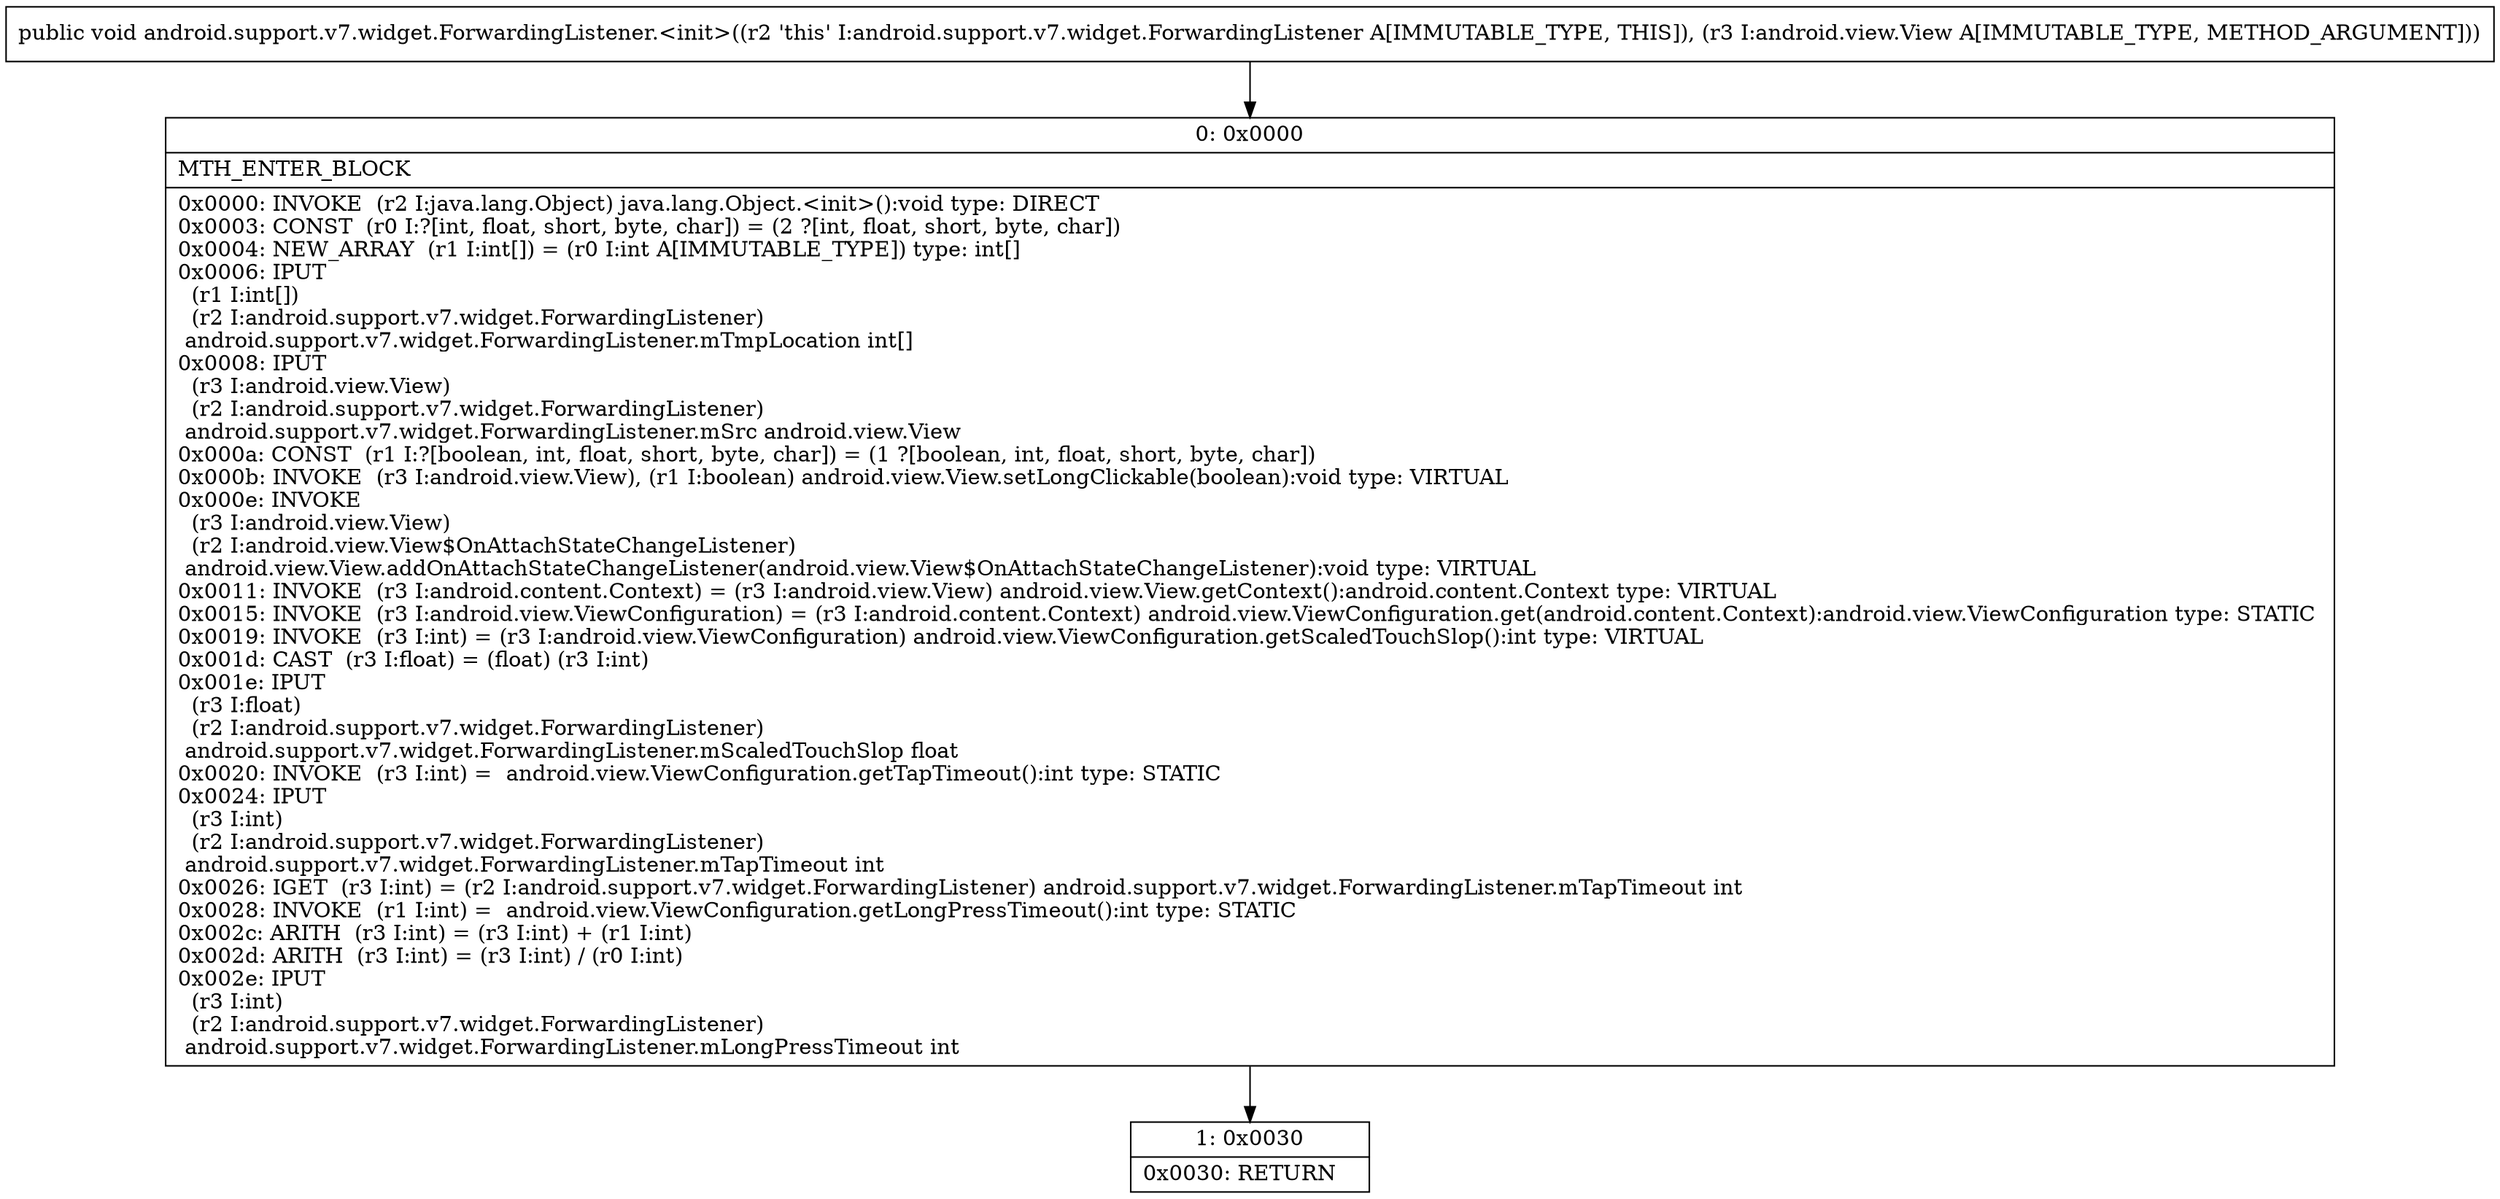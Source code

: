 digraph "CFG forandroid.support.v7.widget.ForwardingListener.\<init\>(Landroid\/view\/View;)V" {
Node_0 [shape=record,label="{0\:\ 0x0000|MTH_ENTER_BLOCK\l|0x0000: INVOKE  (r2 I:java.lang.Object) java.lang.Object.\<init\>():void type: DIRECT \l0x0003: CONST  (r0 I:?[int, float, short, byte, char]) = (2 ?[int, float, short, byte, char]) \l0x0004: NEW_ARRAY  (r1 I:int[]) = (r0 I:int A[IMMUTABLE_TYPE]) type: int[] \l0x0006: IPUT  \l  (r1 I:int[])\l  (r2 I:android.support.v7.widget.ForwardingListener)\l android.support.v7.widget.ForwardingListener.mTmpLocation int[] \l0x0008: IPUT  \l  (r3 I:android.view.View)\l  (r2 I:android.support.v7.widget.ForwardingListener)\l android.support.v7.widget.ForwardingListener.mSrc android.view.View \l0x000a: CONST  (r1 I:?[boolean, int, float, short, byte, char]) = (1 ?[boolean, int, float, short, byte, char]) \l0x000b: INVOKE  (r3 I:android.view.View), (r1 I:boolean) android.view.View.setLongClickable(boolean):void type: VIRTUAL \l0x000e: INVOKE  \l  (r3 I:android.view.View)\l  (r2 I:android.view.View$OnAttachStateChangeListener)\l android.view.View.addOnAttachStateChangeListener(android.view.View$OnAttachStateChangeListener):void type: VIRTUAL \l0x0011: INVOKE  (r3 I:android.content.Context) = (r3 I:android.view.View) android.view.View.getContext():android.content.Context type: VIRTUAL \l0x0015: INVOKE  (r3 I:android.view.ViewConfiguration) = (r3 I:android.content.Context) android.view.ViewConfiguration.get(android.content.Context):android.view.ViewConfiguration type: STATIC \l0x0019: INVOKE  (r3 I:int) = (r3 I:android.view.ViewConfiguration) android.view.ViewConfiguration.getScaledTouchSlop():int type: VIRTUAL \l0x001d: CAST  (r3 I:float) = (float) (r3 I:int) \l0x001e: IPUT  \l  (r3 I:float)\l  (r2 I:android.support.v7.widget.ForwardingListener)\l android.support.v7.widget.ForwardingListener.mScaledTouchSlop float \l0x0020: INVOKE  (r3 I:int) =  android.view.ViewConfiguration.getTapTimeout():int type: STATIC \l0x0024: IPUT  \l  (r3 I:int)\l  (r2 I:android.support.v7.widget.ForwardingListener)\l android.support.v7.widget.ForwardingListener.mTapTimeout int \l0x0026: IGET  (r3 I:int) = (r2 I:android.support.v7.widget.ForwardingListener) android.support.v7.widget.ForwardingListener.mTapTimeout int \l0x0028: INVOKE  (r1 I:int) =  android.view.ViewConfiguration.getLongPressTimeout():int type: STATIC \l0x002c: ARITH  (r3 I:int) = (r3 I:int) + (r1 I:int) \l0x002d: ARITH  (r3 I:int) = (r3 I:int) \/ (r0 I:int) \l0x002e: IPUT  \l  (r3 I:int)\l  (r2 I:android.support.v7.widget.ForwardingListener)\l android.support.v7.widget.ForwardingListener.mLongPressTimeout int \l}"];
Node_1 [shape=record,label="{1\:\ 0x0030|0x0030: RETURN   \l}"];
MethodNode[shape=record,label="{public void android.support.v7.widget.ForwardingListener.\<init\>((r2 'this' I:android.support.v7.widget.ForwardingListener A[IMMUTABLE_TYPE, THIS]), (r3 I:android.view.View A[IMMUTABLE_TYPE, METHOD_ARGUMENT])) }"];
MethodNode -> Node_0;
Node_0 -> Node_1;
}

